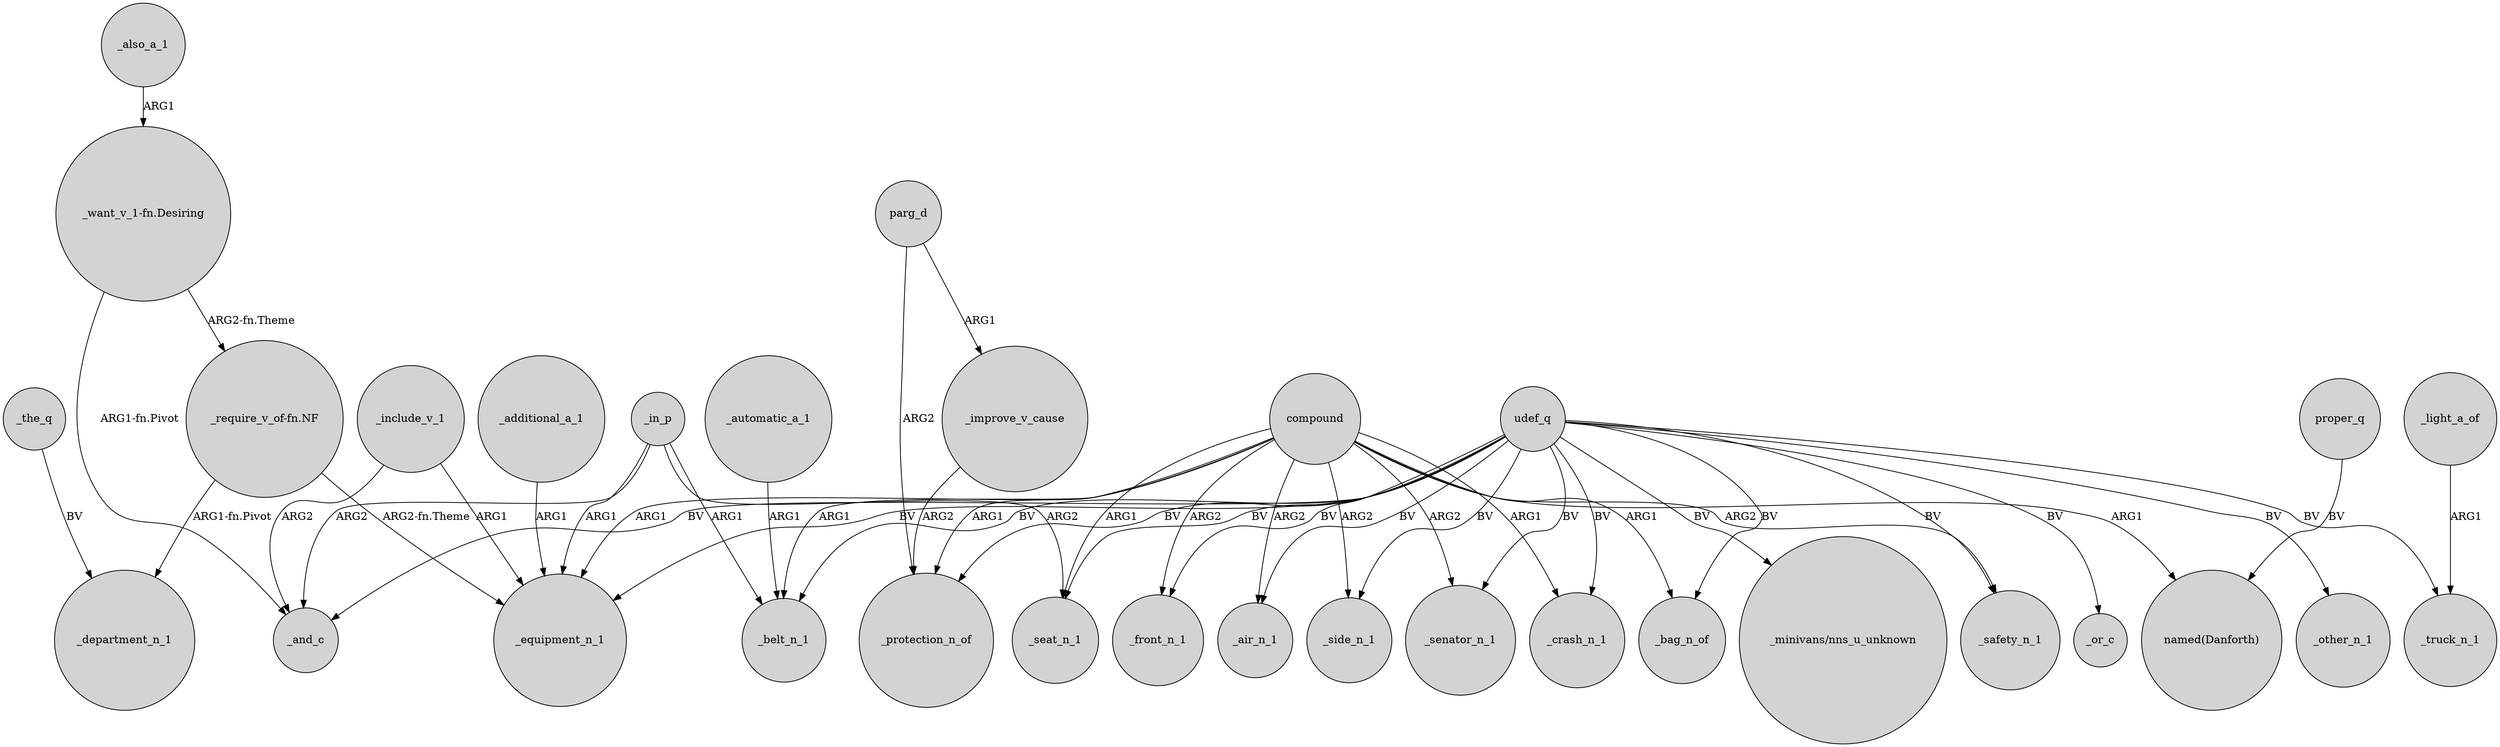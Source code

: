 digraph {
	node [shape=circle style=filled]
	_include_v_1 -> _equipment_n_1 [label=ARG1]
	_include_v_1 -> _and_c [label=ARG2]
	udef_q -> _air_n_1 [label=BV]
	udef_q -> _equipment_n_1 [label=BV]
	udef_q -> _senator_n_1 [label=BV]
	_also_a_1 -> "_want_v_1-fn.Desiring" [label=ARG1]
	"_require_v_of-fn.NF" -> _equipment_n_1 [label="ARG2-fn.Theme"]
	parg_d -> _protection_n_of [label=ARG2]
	"_want_v_1-fn.Desiring" -> "_require_v_of-fn.NF" [label="ARG2-fn.Theme"]
	compound -> _side_n_1 [label=ARG2]
	_light_a_of -> _truck_n_1 [label=ARG1]
	compound -> _crash_n_1 [label=ARG1]
	compound -> _equipment_n_1 [label=ARG1]
	_automatic_a_1 -> _belt_n_1 [label=ARG1]
	udef_q -> _belt_n_1 [label=BV]
	compound -> _seat_n_1 [label=ARG1]
	_in_p -> _equipment_n_1 [label=ARG1]
	udef_q -> _or_c [label=BV]
	udef_q -> _side_n_1 [label=BV]
	_improve_v_cause -> _protection_n_of [label=ARG2]
	_the_q -> _department_n_1 [label=BV]
	udef_q -> _other_n_1 [label=BV]
	udef_q -> _bag_n_of [label=BV]
	compound -> _safety_n_1 [label=ARG2]
	"_require_v_of-fn.NF" -> _department_n_1 [label="ARG1-fn.Pivot"]
	udef_q -> _truck_n_1 [label=BV]
	udef_q -> _protection_n_of [label=BV]
	_in_p -> _seat_n_1 [label=ARG2]
	compound -> _protection_n_of [label=ARG1]
	compound -> "named(Danforth)" [label=ARG1]
	_in_p -> _belt_n_1 [label=ARG1]
	proper_q -> "named(Danforth)" [label=BV]
	compound -> _senator_n_1 [label=ARG2]
	parg_d -> _improve_v_cause [label=ARG1]
	compound -> _belt_n_1 [label=ARG1]
	udef_q -> _safety_n_1 [label=BV]
	compound -> _front_n_1 [label=ARG2]
	compound -> _air_n_1 [label=ARG2]
	udef_q -> _front_n_1 [label=BV]
	compound -> _bag_n_of [label=ARG1]
	udef_q -> _seat_n_1 [label=BV]
	"_want_v_1-fn.Desiring" -> _and_c [label="ARG1-fn.Pivot"]
	udef_q -> _and_c [label=BV]
	_additional_a_1 -> _equipment_n_1 [label=ARG1]
	_in_p -> _and_c [label=ARG2]
	udef_q -> _crash_n_1 [label=BV]
	udef_q -> "_minivans/nns_u_unknown" [label=BV]
}

